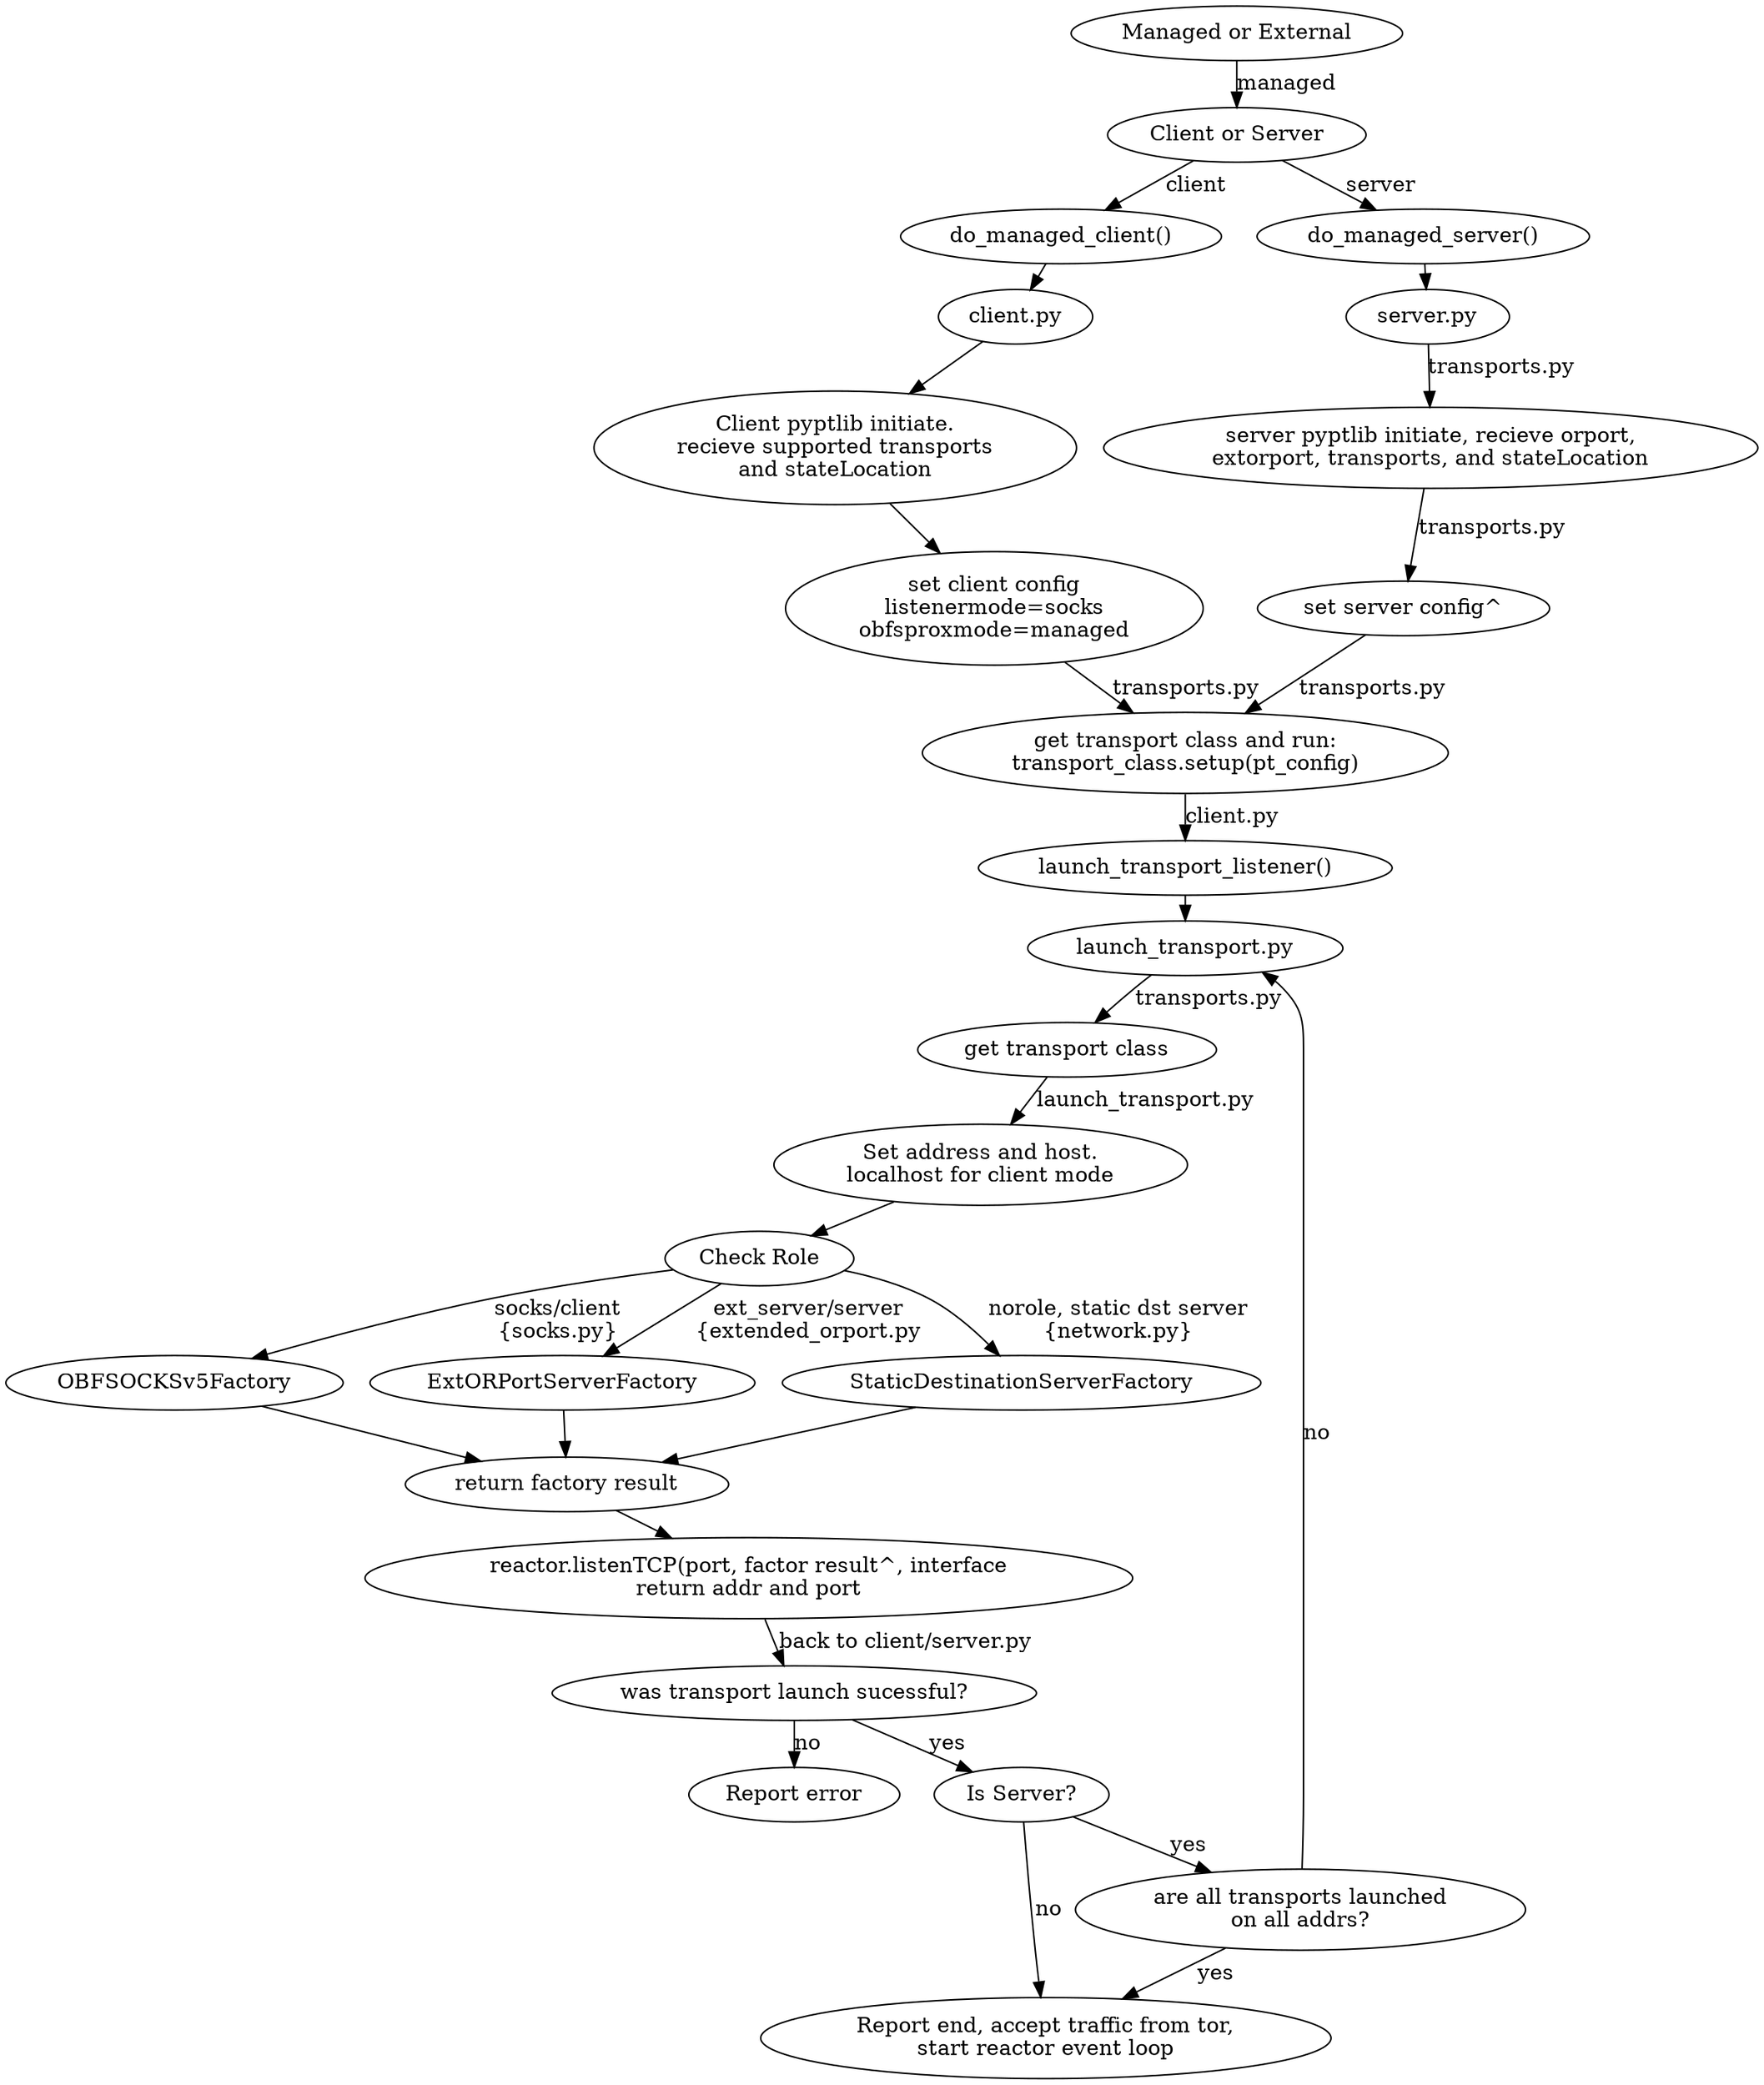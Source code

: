digraph {
    ranksep =.2;
    managedorexternal[label="Managed or External"]
    cliorserv[label="Client or Server"]
    managedclient[label="do_managed_client()"]
    managedserver[label="do_managed_server()"]
    clientpy[label="client.py"]
    servpy[label="server.py"]
    clientinit[label="Client pyptlib initiate.\nrecieve supported transports\nand stateLocation"]
    setclientconfig[label="set client config\nlistenermode=socks\nobfsproxmode=managed"]
    gettransportclasssetup[label="get transport class and run:\ntransport_class.setup(pt_config)"]
    launchlistener[label="launch_transport_listener()\n"]
    launch_transportpy[label="launch_transport.py"]
    gettransportclass[label="get transport class"]
    setaddrport[label="Set address and host.\nlocalhost for client mode"]
    checkrole[label="Check Role"]
    startsocks[label="OBFSOCKSv5Factory"]
    startorport[label="ExtORPortServerFactory"]
    startstaticserver[label="StaticDestinationServerFactory"]
    factoryresult[label="return factory result"]
    openreactor[label="reactor.listenTCP(port, factor result^, interface\nreturn addr and port"]
    waslaunchsuccess[label="was transport launch sucessful?"]
    reportend[label="Report end, accept traffic from tor,\nstart reactor event loop"]
    reporterror[label="Report error"]
    servinit[label="server pyptlib initiate, recieve orport,\nextorport, transports, and stateLocation"]
    setservconfig[label="set server config^"]
    isserver[label="Is Server?"]
    enumaddrs[label="are all transports launched\non all addrs?"]

    managedorexternal -> cliorserv[label="managed"];
    cliorserv->managedclient[label="client"];
    cliorserv->managedserver[label="server"];
    managedclient->clientpy;
    managedserver->servpy;
    clientpy->clientinit->setclientconfig
    setclientconfig->gettransportclasssetup[label="transports.py"]
    gettransportclasssetup->launchlistener[label="client.py"]
    launchlistener->launch_transportpy;
    launch_transportpy->gettransportclass[label="transports.py"];
    gettransportclass->setaddrport[label="launch_transport.py"]
    setaddrport->checkrole;
    checkrole->startsocks[label="socks/client\n{socks.py}"]
    checkrole->startorport[label="ext_server/server\n{extended_orport.py"]
    checkrole->startstaticserver[label="norole, static dst server\n{network.py}"]
    #after done with socks and orport server factory, the tcp listener is opened using reactor
    #return host addr and port
    startsocks->factoryresult
    startorport->factoryresult
    startstaticserver->factoryresult
    factoryresult->openreactor
    openreactor->waslaunchsuccess[label="back to client/server.py"]
    waslaunchsuccess->isserver[label="yes"]
    isserver->enumaddrs[label="yes"]
    isserver->reportend[label="no"]
    enumaddrs->reportend[label="yes"]
    enumaddrs->launch_transportpy[label="no"]
    waslaunchsuccess->reporterror[label="no"]
    servpy->servinit->setservconfig->gettransportclasssetup[label="transports.py"]

}
        